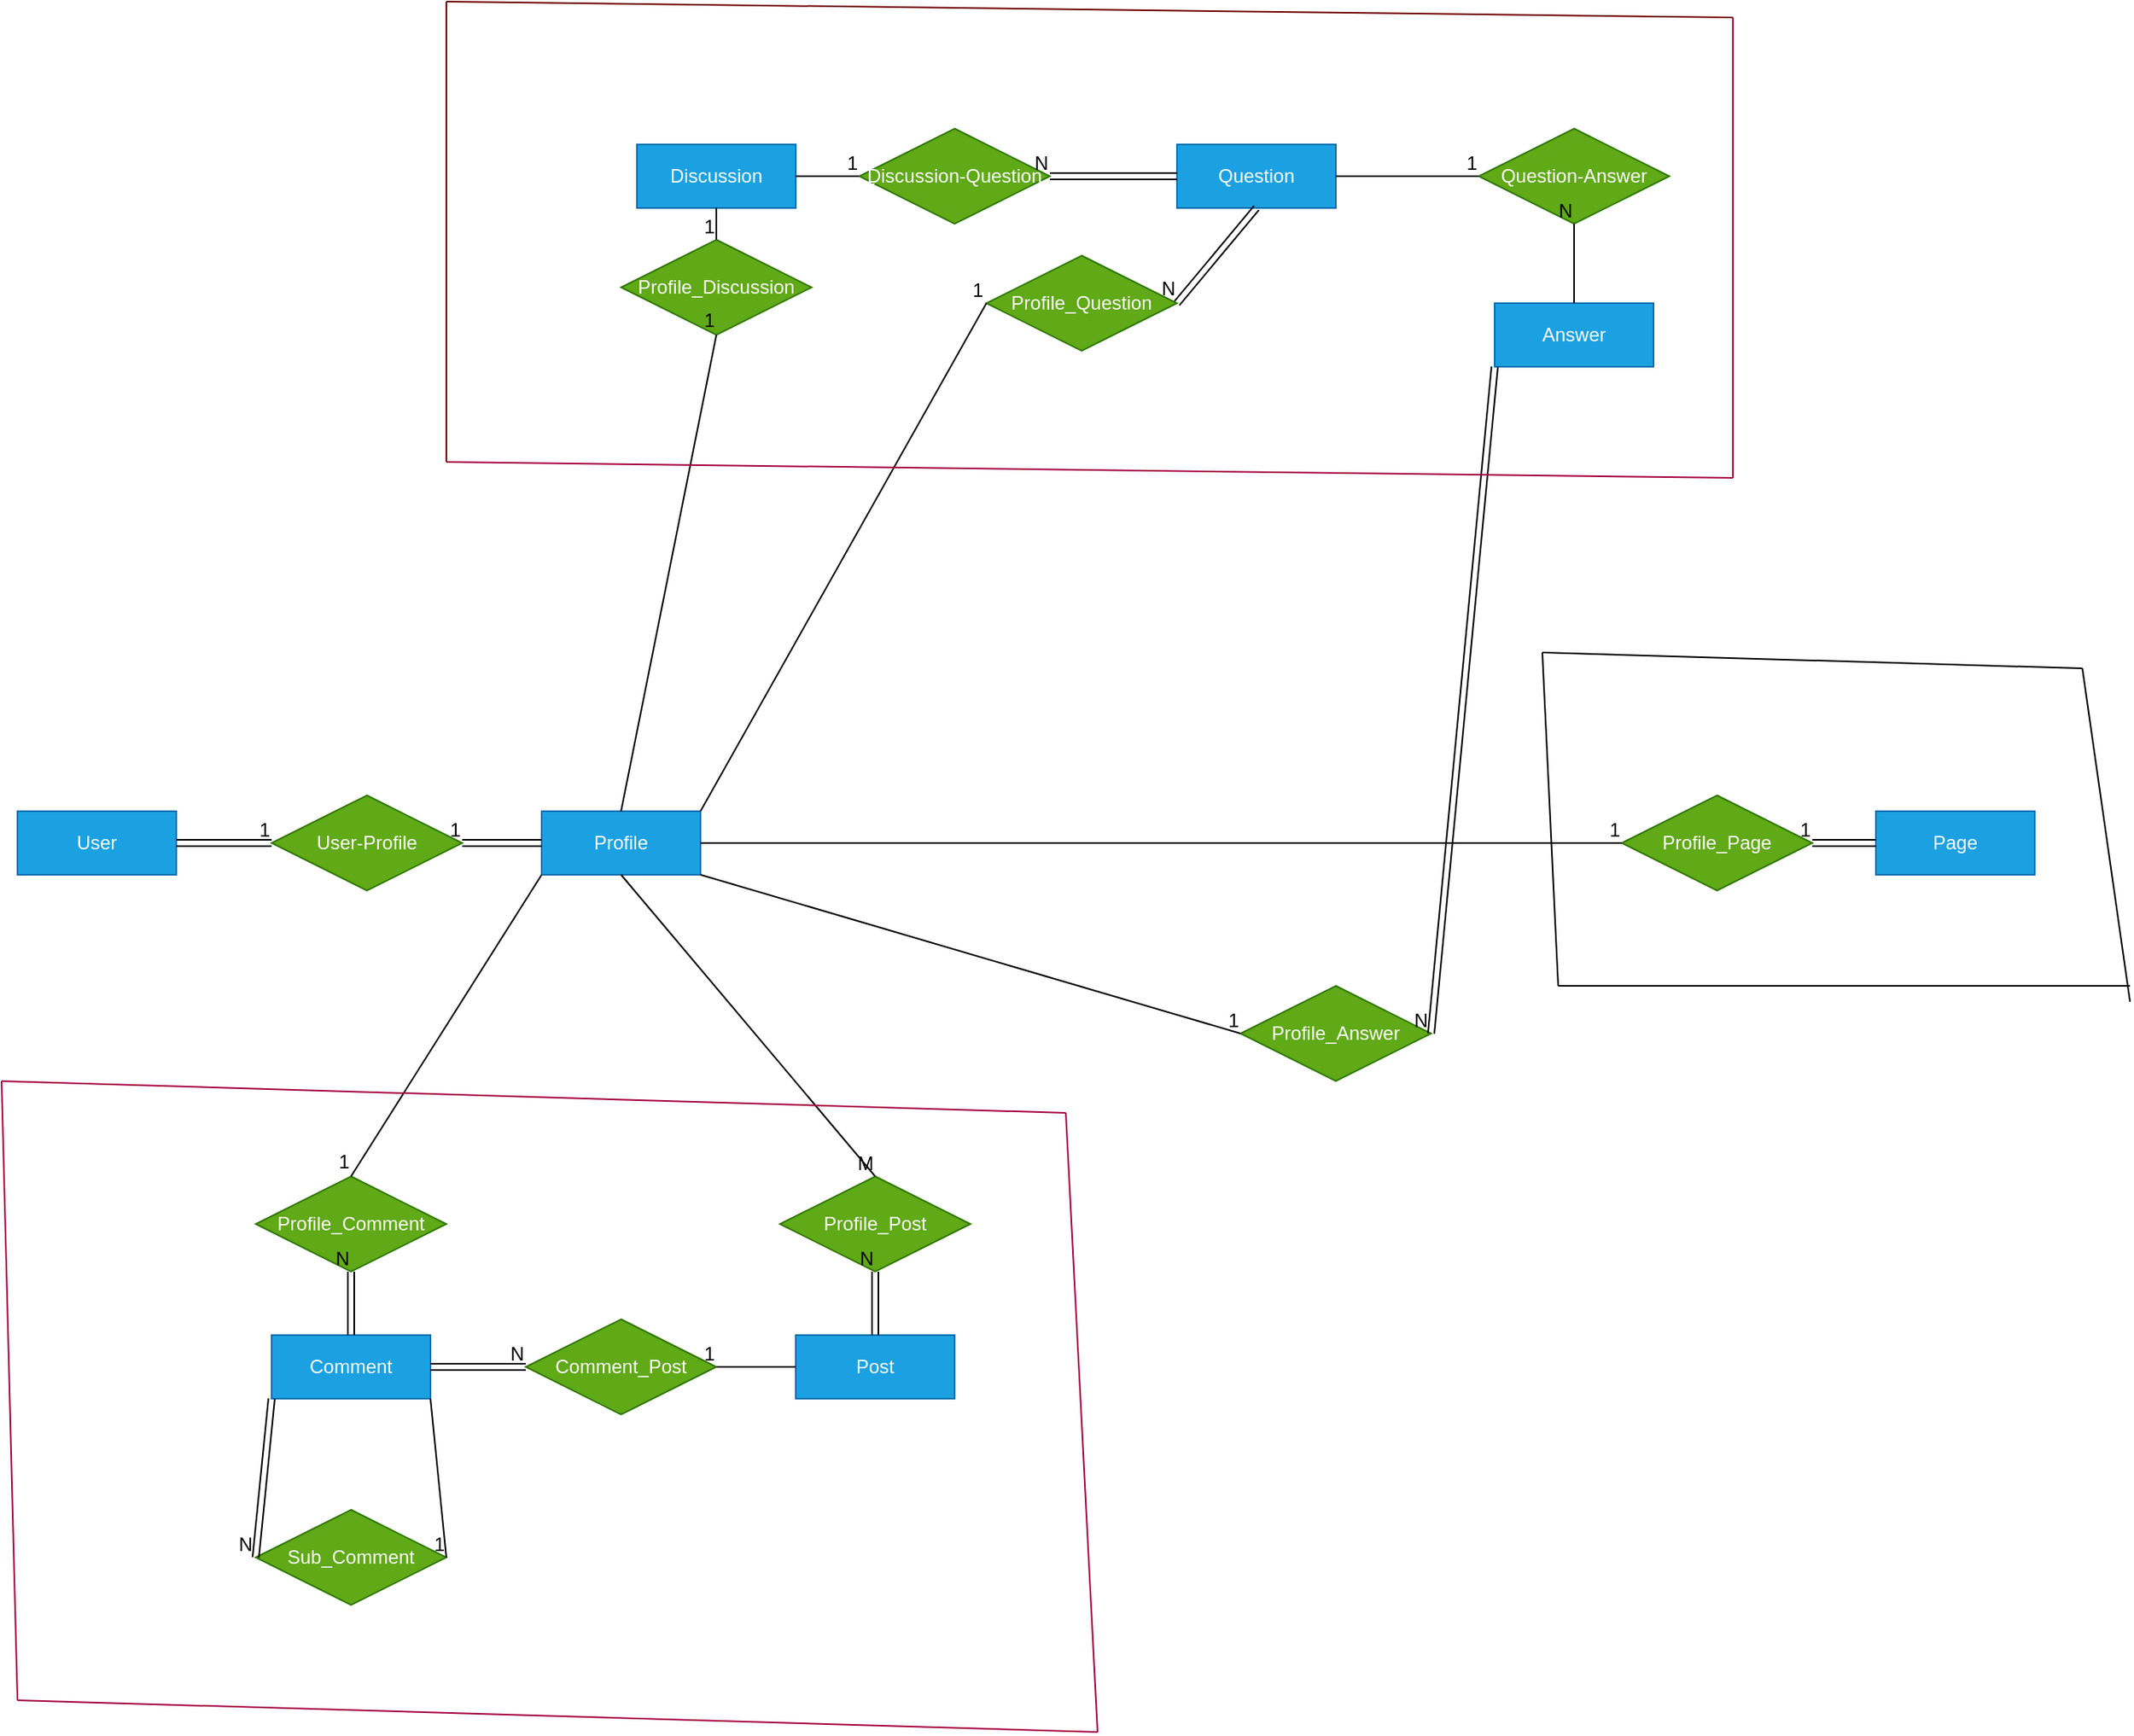 <mxfile version="27.2.0">
  <diagram name="Page-1" id="8t66R9n_PGoeMH0AewRn">
    <mxGraphModel dx="2481" dy="2136" grid="1" gridSize="10" guides="1" tooltips="1" connect="1" arrows="1" fold="1" page="1" pageScale="1" pageWidth="850" pageHeight="1100" math="0" shadow="0">
      <root>
        <mxCell id="0" />
        <mxCell id="1" parent="0" />
        <mxCell id="4IzWLloHtomrwevVD-YD-1" value="&lt;div&gt;User&lt;/div&gt;" style="whiteSpace=wrap;html=1;align=center;fillColor=#1ba1e2;fontColor=#ffffff;strokeColor=#006EAF;" parent="1" vertex="1">
          <mxGeometry x="-120" y="270" width="100" height="40" as="geometry" />
        </mxCell>
        <mxCell id="4IzWLloHtomrwevVD-YD-2" value="&lt;div&gt;Profile&lt;/div&gt;" style="whiteSpace=wrap;html=1;align=center;fillColor=#1ba1e2;fontColor=#ffffff;strokeColor=#006EAF;" parent="1" vertex="1">
          <mxGeometry x="210" y="270" width="100" height="40" as="geometry" />
        </mxCell>
        <mxCell id="4IzWLloHtomrwevVD-YD-3" value="&lt;div&gt;Post&lt;/div&gt;" style="whiteSpace=wrap;html=1;align=center;fillColor=#1ba1e2;fontColor=#ffffff;strokeColor=#006EAF;" parent="1" vertex="1">
          <mxGeometry x="370" y="600" width="100" height="40" as="geometry" />
        </mxCell>
        <mxCell id="4IzWLloHtomrwevVD-YD-4" value="&lt;div&gt;Comment&lt;/div&gt;" style="whiteSpace=wrap;html=1;align=center;fillColor=#1ba1e2;fontColor=#ffffff;strokeColor=#006EAF;" parent="1" vertex="1">
          <mxGeometry x="40" y="600" width="100" height="40" as="geometry" />
        </mxCell>
        <mxCell id="4IzWLloHtomrwevVD-YD-6" value="&lt;div&gt;Page&lt;/div&gt;" style="whiteSpace=wrap;html=1;align=center;fillColor=#1ba1e2;fontColor=#ffffff;strokeColor=#006EAF;" parent="1" vertex="1">
          <mxGeometry x="1050" y="270" width="100" height="40" as="geometry" />
        </mxCell>
        <mxCell id="4IzWLloHtomrwevVD-YD-7" value="Discussion" style="whiteSpace=wrap;html=1;align=center;fillColor=#1ba1e2;fontColor=#ffffff;strokeColor=#006EAF;" parent="1" vertex="1">
          <mxGeometry x="270" y="-150" width="100" height="40" as="geometry" />
        </mxCell>
        <mxCell id="4IzWLloHtomrwevVD-YD-9" value="&lt;div&gt;Question&lt;/div&gt;" style="whiteSpace=wrap;html=1;align=center;fillColor=#1ba1e2;fontColor=#ffffff;strokeColor=#006EAF;" parent="1" vertex="1">
          <mxGeometry x="610" y="-150" width="100" height="40" as="geometry" />
        </mxCell>
        <mxCell id="4IzWLloHtomrwevVD-YD-10" value="&lt;div&gt;Answer&lt;/div&gt;" style="whiteSpace=wrap;html=1;align=center;fillColor=#1ba1e2;fontColor=#ffffff;strokeColor=#006EAF;" parent="1" vertex="1">
          <mxGeometry x="810" y="-50" width="100" height="40" as="geometry" />
        </mxCell>
        <mxCell id="4IzWLloHtomrwevVD-YD-11" value="User-Profile" style="shape=rhombus;perimeter=rhombusPerimeter;whiteSpace=wrap;html=1;align=center;fillColor=#60a917;fontColor=#ffffff;strokeColor=#2D7600;" parent="1" vertex="1">
          <mxGeometry x="40" y="260" width="120" height="60" as="geometry" />
        </mxCell>
        <mxCell id="4IzWLloHtomrwevVD-YD-13" value="" style="shape=link;html=1;rounded=0;exitX=1;exitY=0.5;exitDx=0;exitDy=0;entryX=0;entryY=0.5;entryDx=0;entryDy=0;" parent="1" source="4IzWLloHtomrwevVD-YD-1" target="4IzWLloHtomrwevVD-YD-11" edge="1">
          <mxGeometry relative="1" as="geometry">
            <mxPoint x="350" y="420" as="sourcePoint" />
            <mxPoint x="510" y="420" as="targetPoint" />
          </mxGeometry>
        </mxCell>
        <mxCell id="4IzWLloHtomrwevVD-YD-14" value="1" style="resizable=0;html=1;whiteSpace=wrap;align=right;verticalAlign=bottom;" parent="4IzWLloHtomrwevVD-YD-13" connectable="0" vertex="1">
          <mxGeometry x="1" relative="1" as="geometry" />
        </mxCell>
        <mxCell id="4IzWLloHtomrwevVD-YD-15" value="" style="shape=link;html=1;rounded=0;entryX=1;entryY=0.5;entryDx=0;entryDy=0;exitX=0;exitY=0.5;exitDx=0;exitDy=0;" parent="1" source="4IzWLloHtomrwevVD-YD-2" target="4IzWLloHtomrwevVD-YD-11" edge="1">
          <mxGeometry relative="1" as="geometry">
            <mxPoint x="250" y="220" as="sourcePoint" />
            <mxPoint x="510" y="420" as="targetPoint" />
          </mxGeometry>
        </mxCell>
        <mxCell id="4IzWLloHtomrwevVD-YD-16" value="1" style="resizable=0;html=1;whiteSpace=wrap;align=right;verticalAlign=bottom;" parent="4IzWLloHtomrwevVD-YD-15" connectable="0" vertex="1">
          <mxGeometry x="1" relative="1" as="geometry" />
        </mxCell>
        <mxCell id="4IzWLloHtomrwevVD-YD-17" value="Profile_Post" style="shape=rhombus;perimeter=rhombusPerimeter;whiteSpace=wrap;html=1;align=center;fillColor=#60a917;fontColor=#ffffff;strokeColor=#2D7600;" parent="1" vertex="1">
          <mxGeometry x="360" y="500" width="120" height="60" as="geometry" />
        </mxCell>
        <mxCell id="4IzWLloHtomrwevVD-YD-20" value="" style="shape=link;html=1;rounded=0;entryX=0.5;entryY=1;entryDx=0;entryDy=0;exitX=0.5;exitY=0;exitDx=0;exitDy=0;" parent="1" source="4IzWLloHtomrwevVD-YD-3" target="4IzWLloHtomrwevVD-YD-17" edge="1">
          <mxGeometry relative="1" as="geometry">
            <mxPoint x="350" y="420" as="sourcePoint" />
            <mxPoint x="510" y="420" as="targetPoint" />
          </mxGeometry>
        </mxCell>
        <mxCell id="4IzWLloHtomrwevVD-YD-21" value="N" style="resizable=0;html=1;whiteSpace=wrap;align=right;verticalAlign=bottom;" parent="4IzWLloHtomrwevVD-YD-20" connectable="0" vertex="1">
          <mxGeometry x="1" relative="1" as="geometry" />
        </mxCell>
        <mxCell id="4IzWLloHtomrwevVD-YD-22" value="Comment_Post" style="shape=rhombus;perimeter=rhombusPerimeter;whiteSpace=wrap;html=1;align=center;fillColor=#60a917;fontColor=#ffffff;strokeColor=#2D7600;" parent="1" vertex="1">
          <mxGeometry x="200" y="590" width="120" height="60" as="geometry" />
        </mxCell>
        <mxCell id="4IzWLloHtomrwevVD-YD-23" value="" style="endArrow=none;html=1;rounded=0;exitX=0;exitY=0.5;exitDx=0;exitDy=0;entryX=1;entryY=0.5;entryDx=0;entryDy=0;" parent="1" source="4IzWLloHtomrwevVD-YD-3" target="4IzWLloHtomrwevVD-YD-22" edge="1">
          <mxGeometry relative="1" as="geometry">
            <mxPoint x="350" y="420" as="sourcePoint" />
            <mxPoint x="510" y="420" as="targetPoint" />
          </mxGeometry>
        </mxCell>
        <mxCell id="4IzWLloHtomrwevVD-YD-24" value="1" style="resizable=0;html=1;whiteSpace=wrap;align=right;verticalAlign=bottom;" parent="4IzWLloHtomrwevVD-YD-23" connectable="0" vertex="1">
          <mxGeometry x="1" relative="1" as="geometry" />
        </mxCell>
        <mxCell id="4IzWLloHtomrwevVD-YD-25" value="" style="shape=link;html=1;rounded=0;entryX=0;entryY=0.5;entryDx=0;entryDy=0;exitX=1;exitY=0.5;exitDx=0;exitDy=0;" parent="1" source="4IzWLloHtomrwevVD-YD-4" target="4IzWLloHtomrwevVD-YD-22" edge="1">
          <mxGeometry relative="1" as="geometry">
            <mxPoint x="350" y="420" as="sourcePoint" />
            <mxPoint x="510" y="420" as="targetPoint" />
          </mxGeometry>
        </mxCell>
        <mxCell id="4IzWLloHtomrwevVD-YD-26" value="N" style="resizable=0;html=1;whiteSpace=wrap;align=right;verticalAlign=bottom;" parent="4IzWLloHtomrwevVD-YD-25" connectable="0" vertex="1">
          <mxGeometry x="1" relative="1" as="geometry" />
        </mxCell>
        <mxCell id="4IzWLloHtomrwevVD-YD-30" value="Profile_Page" style="shape=rhombus;perimeter=rhombusPerimeter;whiteSpace=wrap;html=1;align=center;fillColor=#60a917;fontColor=#ffffff;strokeColor=#2D7600;" parent="1" vertex="1">
          <mxGeometry x="890" y="260" width="120" height="60" as="geometry" />
        </mxCell>
        <mxCell id="4IzWLloHtomrwevVD-YD-31" value="" style="endArrow=none;html=1;rounded=0;entryX=0;entryY=0.5;entryDx=0;entryDy=0;exitX=1;exitY=0.5;exitDx=0;exitDy=0;" parent="1" source="4IzWLloHtomrwevVD-YD-2" target="4IzWLloHtomrwevVD-YD-30" edge="1">
          <mxGeometry relative="1" as="geometry">
            <mxPoint x="350" y="420" as="sourcePoint" />
            <mxPoint x="510" y="420" as="targetPoint" />
          </mxGeometry>
        </mxCell>
        <mxCell id="4IzWLloHtomrwevVD-YD-32" value="1" style="resizable=0;html=1;whiteSpace=wrap;align=right;verticalAlign=bottom;" parent="4IzWLloHtomrwevVD-YD-31" connectable="0" vertex="1">
          <mxGeometry x="1" relative="1" as="geometry" />
        </mxCell>
        <mxCell id="4IzWLloHtomrwevVD-YD-35" value="Profile_Discussion" style="shape=rhombus;perimeter=rhombusPerimeter;whiteSpace=wrap;html=1;align=center;fillColor=#60a917;fontColor=#ffffff;strokeColor=#2D7600;" parent="1" vertex="1">
          <mxGeometry x="260" y="-90" width="120" height="60" as="geometry" />
        </mxCell>
        <mxCell id="4IzWLloHtomrwevVD-YD-38" value="" style="endArrow=none;html=1;rounded=0;exitX=0.5;exitY=0;exitDx=0;exitDy=0;entryX=0.5;entryY=1;entryDx=0;entryDy=0;" parent="1" source="4IzWLloHtomrwevVD-YD-2" target="4IzWLloHtomrwevVD-YD-35" edge="1">
          <mxGeometry relative="1" as="geometry">
            <mxPoint x="350" y="330" as="sourcePoint" />
            <mxPoint x="510" y="330" as="targetPoint" />
          </mxGeometry>
        </mxCell>
        <mxCell id="4IzWLloHtomrwevVD-YD-39" value="1" style="resizable=0;html=1;whiteSpace=wrap;align=right;verticalAlign=bottom;" parent="4IzWLloHtomrwevVD-YD-38" connectable="0" vertex="1">
          <mxGeometry x="1" relative="1" as="geometry" />
        </mxCell>
        <mxCell id="4IzWLloHtomrwevVD-YD-40" value="" style="endArrow=none;html=1;rounded=0;exitX=0.5;exitY=1;exitDx=0;exitDy=0;entryX=0.5;entryY=0;entryDx=0;entryDy=0;" parent="1" source="4IzWLloHtomrwevVD-YD-7" target="4IzWLloHtomrwevVD-YD-35" edge="1">
          <mxGeometry relative="1" as="geometry">
            <mxPoint x="350" y="330" as="sourcePoint" />
            <mxPoint x="510" y="330" as="targetPoint" />
          </mxGeometry>
        </mxCell>
        <mxCell id="4IzWLloHtomrwevVD-YD-41" value="1" style="resizable=0;html=1;whiteSpace=wrap;align=right;verticalAlign=bottom;" parent="4IzWLloHtomrwevVD-YD-40" connectable="0" vertex="1">
          <mxGeometry x="1" relative="1" as="geometry" />
        </mxCell>
        <mxCell id="4IzWLloHtomrwevVD-YD-44" value="" style="shape=link;html=1;rounded=0;entryX=1;entryY=0.5;entryDx=0;entryDy=0;exitX=0;exitY=0.5;exitDx=0;exitDy=0;" parent="1" source="4IzWLloHtomrwevVD-YD-6" target="4IzWLloHtomrwevVD-YD-30" edge="1">
          <mxGeometry relative="1" as="geometry">
            <mxPoint x="350" y="330" as="sourcePoint" />
            <mxPoint x="510" y="330" as="targetPoint" />
          </mxGeometry>
        </mxCell>
        <mxCell id="4IzWLloHtomrwevVD-YD-45" value="1" style="resizable=0;html=1;whiteSpace=wrap;align=right;verticalAlign=bottom;" parent="4IzWLloHtomrwevVD-YD-44" connectable="0" vertex="1">
          <mxGeometry x="1" relative="1" as="geometry" />
        </mxCell>
        <mxCell id="4IzWLloHtomrwevVD-YD-46" value="ِDiscussion-Question" style="shape=rhombus;perimeter=rhombusPerimeter;whiteSpace=wrap;html=1;align=center;fillColor=#60a917;fontColor=#ffffff;strokeColor=#2D7600;" parent="1" vertex="1">
          <mxGeometry x="410" y="-160" width="120" height="60" as="geometry" />
        </mxCell>
        <mxCell id="4IzWLloHtomrwevVD-YD-47" value="" style="endArrow=none;html=1;rounded=0;entryX=0;entryY=0.5;entryDx=0;entryDy=0;exitX=1;exitY=0.5;exitDx=0;exitDy=0;" parent="1" source="4IzWLloHtomrwevVD-YD-7" target="4IzWLloHtomrwevVD-YD-46" edge="1">
          <mxGeometry relative="1" as="geometry">
            <mxPoint x="350" y="270" as="sourcePoint" />
            <mxPoint x="510" y="270" as="targetPoint" />
          </mxGeometry>
        </mxCell>
        <mxCell id="4IzWLloHtomrwevVD-YD-48" value="1" style="resizable=0;html=1;whiteSpace=wrap;align=right;verticalAlign=bottom;" parent="4IzWLloHtomrwevVD-YD-47" connectable="0" vertex="1">
          <mxGeometry x="1" relative="1" as="geometry" />
        </mxCell>
        <mxCell id="4IzWLloHtomrwevVD-YD-49" value="" style="shape=link;html=1;rounded=0;entryX=1;entryY=0.5;entryDx=0;entryDy=0;exitX=0;exitY=0.5;exitDx=0;exitDy=0;" parent="1" source="4IzWLloHtomrwevVD-YD-9" target="4IzWLloHtomrwevVD-YD-46" edge="1">
          <mxGeometry relative="1" as="geometry">
            <mxPoint x="350" y="270" as="sourcePoint" />
            <mxPoint x="510" y="270" as="targetPoint" />
          </mxGeometry>
        </mxCell>
        <mxCell id="4IzWLloHtomrwevVD-YD-50" value="N" style="resizable=0;html=1;whiteSpace=wrap;align=right;verticalAlign=bottom;" parent="4IzWLloHtomrwevVD-YD-49" connectable="0" vertex="1">
          <mxGeometry x="1" relative="1" as="geometry" />
        </mxCell>
        <mxCell id="4IzWLloHtomrwevVD-YD-52" value="Question-Answer" style="shape=rhombus;perimeter=rhombusPerimeter;whiteSpace=wrap;html=1;align=center;fillColor=#60a917;fontColor=#ffffff;strokeColor=#2D7600;" parent="1" vertex="1">
          <mxGeometry x="800" y="-160" width="120" height="60" as="geometry" />
        </mxCell>
        <mxCell id="4IzWLloHtomrwevVD-YD-53" value="" style="endArrow=none;html=1;rounded=0;exitX=1;exitY=0.5;exitDx=0;exitDy=0;entryX=0;entryY=0.5;entryDx=0;entryDy=0;" parent="1" source="4IzWLloHtomrwevVD-YD-9" target="4IzWLloHtomrwevVD-YD-52" edge="1">
          <mxGeometry relative="1" as="geometry">
            <mxPoint x="360" y="280" as="sourcePoint" />
            <mxPoint x="520" y="280" as="targetPoint" />
          </mxGeometry>
        </mxCell>
        <mxCell id="4IzWLloHtomrwevVD-YD-54" value="1" style="resizable=0;html=1;whiteSpace=wrap;align=right;verticalAlign=bottom;" parent="4IzWLloHtomrwevVD-YD-53" connectable="0" vertex="1">
          <mxGeometry x="1" relative="1" as="geometry" />
        </mxCell>
        <mxCell id="4IzWLloHtomrwevVD-YD-57" value="" style="endArrow=none;html=1;rounded=0;entryX=0.5;entryY=1;entryDx=0;entryDy=0;" parent="1" source="4IzWLloHtomrwevVD-YD-10" target="4IzWLloHtomrwevVD-YD-52" edge="1">
          <mxGeometry relative="1" as="geometry">
            <mxPoint x="360" y="280" as="sourcePoint" />
            <mxPoint x="520" y="280" as="targetPoint" />
          </mxGeometry>
        </mxCell>
        <mxCell id="4IzWLloHtomrwevVD-YD-58" value="N" style="resizable=0;html=1;whiteSpace=wrap;align=right;verticalAlign=bottom;" parent="4IzWLloHtomrwevVD-YD-57" connectable="0" vertex="1">
          <mxGeometry x="1" relative="1" as="geometry" />
        </mxCell>
        <mxCell id="4IzWLloHtomrwevVD-YD-60" style="edgeStyle=orthogonalEdgeStyle;rounded=0;orthogonalLoop=1;jettySize=auto;html=1;exitX=0.5;exitY=1;exitDx=0;exitDy=0;" parent="1" edge="1">
          <mxGeometry relative="1" as="geometry">
            <mxPoint x="230" y="190" as="sourcePoint" />
            <mxPoint x="230" y="190" as="targetPoint" />
          </mxGeometry>
        </mxCell>
        <mxCell id="4IzWLloHtomrwevVD-YD-65" value="&lt;div&gt;Profile_Question&lt;/div&gt;" style="shape=rhombus;perimeter=rhombusPerimeter;whiteSpace=wrap;html=1;align=center;fillColor=#60a917;fontColor=#ffffff;strokeColor=#2D7600;" parent="1" vertex="1">
          <mxGeometry x="490" y="-80" width="120" height="60" as="geometry" />
        </mxCell>
        <mxCell id="4IzWLloHtomrwevVD-YD-66" value="" style="endArrow=none;html=1;rounded=0;exitX=1;exitY=0;exitDx=0;exitDy=0;entryX=0;entryY=0.5;entryDx=0;entryDy=0;" parent="1" source="4IzWLloHtomrwevVD-YD-2" target="4IzWLloHtomrwevVD-YD-65" edge="1">
          <mxGeometry relative="1" as="geometry">
            <mxPoint x="360" y="280" as="sourcePoint" />
            <mxPoint x="520" y="280" as="targetPoint" />
          </mxGeometry>
        </mxCell>
        <mxCell id="4IzWLloHtomrwevVD-YD-67" value="1" style="resizable=0;html=1;whiteSpace=wrap;align=right;verticalAlign=bottom;" parent="4IzWLloHtomrwevVD-YD-66" connectable="0" vertex="1">
          <mxGeometry x="1" relative="1" as="geometry" />
        </mxCell>
        <mxCell id="4IzWLloHtomrwevVD-YD-68" value="" style="shape=link;html=1;rounded=0;exitX=0.5;exitY=1;exitDx=0;exitDy=0;entryX=1;entryY=0.5;entryDx=0;entryDy=0;" parent="1" source="4IzWLloHtomrwevVD-YD-9" target="4IzWLloHtomrwevVD-YD-65" edge="1">
          <mxGeometry relative="1" as="geometry">
            <mxPoint x="360" y="280" as="sourcePoint" />
            <mxPoint x="520" y="280" as="targetPoint" />
          </mxGeometry>
        </mxCell>
        <mxCell id="4IzWLloHtomrwevVD-YD-69" value="N" style="resizable=0;html=1;whiteSpace=wrap;align=right;verticalAlign=bottom;" parent="4IzWLloHtomrwevVD-YD-68" connectable="0" vertex="1">
          <mxGeometry x="1" relative="1" as="geometry" />
        </mxCell>
        <mxCell id="4IzWLloHtomrwevVD-YD-70" value="&lt;div&gt;Profile_Answer&lt;/div&gt;" style="shape=rhombus;perimeter=rhombusPerimeter;whiteSpace=wrap;html=1;align=center;fillColor=#60a917;fontColor=#ffffff;strokeColor=#2D7600;" parent="1" vertex="1">
          <mxGeometry x="650" y="380" width="120" height="60" as="geometry" />
        </mxCell>
        <mxCell id="4IzWLloHtomrwevVD-YD-71" value="" style="endArrow=none;html=1;rounded=0;exitX=1;exitY=1;exitDx=0;exitDy=0;entryX=0;entryY=0.5;entryDx=0;entryDy=0;" parent="1" source="4IzWLloHtomrwevVD-YD-2" target="4IzWLloHtomrwevVD-YD-70" edge="1">
          <mxGeometry relative="1" as="geometry">
            <mxPoint x="410" y="350" as="sourcePoint" />
            <mxPoint x="480" y="480" as="targetPoint" />
          </mxGeometry>
        </mxCell>
        <mxCell id="4IzWLloHtomrwevVD-YD-72" value="1" style="resizable=0;html=1;whiteSpace=wrap;align=right;verticalAlign=bottom;" parent="4IzWLloHtomrwevVD-YD-71" connectable="0" vertex="1">
          <mxGeometry x="1" relative="1" as="geometry" />
        </mxCell>
        <mxCell id="4IzWLloHtomrwevVD-YD-73" value="" style="shape=link;html=1;rounded=0;entryX=1;entryY=0.5;entryDx=0;entryDy=0;exitX=0;exitY=1;exitDx=0;exitDy=0;" parent="1" source="4IzWLloHtomrwevVD-YD-10" target="4IzWLloHtomrwevVD-YD-70" edge="1">
          <mxGeometry relative="1" as="geometry">
            <mxPoint x="360" y="280" as="sourcePoint" />
            <mxPoint x="520" y="280" as="targetPoint" />
          </mxGeometry>
        </mxCell>
        <mxCell id="4IzWLloHtomrwevVD-YD-74" value="N" style="resizable=0;html=1;whiteSpace=wrap;align=right;verticalAlign=bottom;" parent="4IzWLloHtomrwevVD-YD-73" connectable="0" vertex="1">
          <mxGeometry x="1" relative="1" as="geometry" />
        </mxCell>
        <mxCell id="4IzWLloHtomrwevVD-YD-75" value="&lt;div&gt;Sub_Comment&lt;/div&gt;" style="shape=rhombus;perimeter=rhombusPerimeter;whiteSpace=wrap;html=1;align=center;fillColor=#60a917;fontColor=#ffffff;strokeColor=#2D7600;" parent="1" vertex="1">
          <mxGeometry x="30" y="710" width="120" height="60" as="geometry" />
        </mxCell>
        <mxCell id="4IzWLloHtomrwevVD-YD-76" value="" style="endArrow=none;html=1;rounded=0;exitX=1;exitY=1;exitDx=0;exitDy=0;entryX=1;entryY=0.5;entryDx=0;entryDy=0;" parent="1" source="4IzWLloHtomrwevVD-YD-4" target="4IzWLloHtomrwevVD-YD-75" edge="1">
          <mxGeometry relative="1" as="geometry">
            <mxPoint x="360" y="610" as="sourcePoint" />
            <mxPoint x="520" y="610" as="targetPoint" />
          </mxGeometry>
        </mxCell>
        <mxCell id="4IzWLloHtomrwevVD-YD-77" value="1" style="resizable=0;html=1;whiteSpace=wrap;align=right;verticalAlign=bottom;" parent="4IzWLloHtomrwevVD-YD-76" connectable="0" vertex="1">
          <mxGeometry x="1" relative="1" as="geometry" />
        </mxCell>
        <mxCell id="4IzWLloHtomrwevVD-YD-78" value="" style="shape=link;html=1;rounded=0;exitX=0;exitY=1;exitDx=0;exitDy=0;entryX=0;entryY=0.5;entryDx=0;entryDy=0;" parent="1" source="4IzWLloHtomrwevVD-YD-4" target="4IzWLloHtomrwevVD-YD-75" edge="1">
          <mxGeometry relative="1" as="geometry">
            <mxPoint x="360" y="610" as="sourcePoint" />
            <mxPoint x="520" y="610" as="targetPoint" />
          </mxGeometry>
        </mxCell>
        <mxCell id="4IzWLloHtomrwevVD-YD-79" value="N" style="resizable=0;html=1;whiteSpace=wrap;align=right;verticalAlign=bottom;" parent="4IzWLloHtomrwevVD-YD-78" connectable="0" vertex="1">
          <mxGeometry x="1" relative="1" as="geometry" />
        </mxCell>
        <mxCell id="x9-qvbxCIrxGq_WWCasO-1" value="&lt;div&gt;Profile_Comment&lt;/div&gt;" style="shape=rhombus;perimeter=rhombusPerimeter;whiteSpace=wrap;html=1;align=center;fillColor=#60a917;fontColor=#ffffff;strokeColor=#2D7600;" vertex="1" parent="1">
          <mxGeometry x="30" y="500" width="120" height="60" as="geometry" />
        </mxCell>
        <mxCell id="x9-qvbxCIrxGq_WWCasO-2" value="" style="endArrow=none;html=1;rounded=0;exitX=0;exitY=1;exitDx=0;exitDy=0;entryX=0.5;entryY=0;entryDx=0;entryDy=0;" edge="1" parent="1" source="4IzWLloHtomrwevVD-YD-2" target="x9-qvbxCIrxGq_WWCasO-1">
          <mxGeometry relative="1" as="geometry">
            <mxPoint x="390" y="360" as="sourcePoint" />
            <mxPoint x="190" y="420" as="targetPoint" />
          </mxGeometry>
        </mxCell>
        <mxCell id="x9-qvbxCIrxGq_WWCasO-3" value="1" style="resizable=0;html=1;whiteSpace=wrap;align=right;verticalAlign=bottom;" connectable="0" vertex="1" parent="x9-qvbxCIrxGq_WWCasO-2">
          <mxGeometry x="1" relative="1" as="geometry" />
        </mxCell>
        <mxCell id="x9-qvbxCIrxGq_WWCasO-4" value="" style="endArrow=none;html=1;rounded=0;exitX=0.5;exitY=1;exitDx=0;exitDy=0;entryX=0.5;entryY=0;entryDx=0;entryDy=0;" edge="1" parent="1" source="4IzWLloHtomrwevVD-YD-2" target="4IzWLloHtomrwevVD-YD-17">
          <mxGeometry relative="1" as="geometry">
            <mxPoint x="390" y="360" as="sourcePoint" />
            <mxPoint x="320" y="380" as="targetPoint" />
          </mxGeometry>
        </mxCell>
        <mxCell id="x9-qvbxCIrxGq_WWCasO-5" value="M" style="resizable=0;html=1;whiteSpace=wrap;align=right;verticalAlign=bottom;" connectable="0" vertex="1" parent="x9-qvbxCIrxGq_WWCasO-4">
          <mxGeometry x="1" relative="1" as="geometry" />
        </mxCell>
        <mxCell id="x9-qvbxCIrxGq_WWCasO-8" value="" style="shape=link;html=1;rounded=0;exitX=0.5;exitY=0;exitDx=0;exitDy=0;entryX=0.5;entryY=1;entryDx=0;entryDy=0;" edge="1" parent="1" source="4IzWLloHtomrwevVD-YD-4" target="x9-qvbxCIrxGq_WWCasO-1">
          <mxGeometry relative="1" as="geometry">
            <mxPoint x="390" y="360" as="sourcePoint" />
            <mxPoint x="550" y="360" as="targetPoint" />
          </mxGeometry>
        </mxCell>
        <mxCell id="x9-qvbxCIrxGq_WWCasO-9" value="N" style="resizable=0;html=1;whiteSpace=wrap;align=right;verticalAlign=bottom;" connectable="0" vertex="1" parent="x9-qvbxCIrxGq_WWCasO-8">
          <mxGeometry x="1" relative="1" as="geometry" />
        </mxCell>
        <mxCell id="x9-qvbxCIrxGq_WWCasO-11" value="" style="endArrow=none;html=1;rounded=0;fillColor=#d80073;strokeColor=#A50040;" edge="1" parent="1">
          <mxGeometry relative="1" as="geometry">
            <mxPoint x="150" y="50" as="sourcePoint" />
            <mxPoint x="960" y="60" as="targetPoint" />
          </mxGeometry>
        </mxCell>
        <mxCell id="x9-qvbxCIrxGq_WWCasO-12" value="" style="endArrow=none;html=1;rounded=0;fillColor=#a20025;strokeColor=#6F0000;" edge="1" parent="1">
          <mxGeometry relative="1" as="geometry">
            <mxPoint x="150" y="50" as="sourcePoint" />
            <mxPoint x="150" y="-240" as="targetPoint" />
          </mxGeometry>
        </mxCell>
        <mxCell id="x9-qvbxCIrxGq_WWCasO-13" value="" style="endArrow=none;html=1;rounded=0;fillColor=#a20025;strokeColor=#6F0000;" edge="1" parent="1">
          <mxGeometry relative="1" as="geometry">
            <mxPoint x="150" y="-240" as="sourcePoint" />
            <mxPoint x="960" y="-230" as="targetPoint" />
          </mxGeometry>
        </mxCell>
        <mxCell id="x9-qvbxCIrxGq_WWCasO-14" value="" style="endArrow=none;html=1;rounded=0;fillColor=#d80073;strokeColor=#A50040;" edge="1" parent="1">
          <mxGeometry relative="1" as="geometry">
            <mxPoint x="960" y="60" as="sourcePoint" />
            <mxPoint x="960" y="-230" as="targetPoint" />
          </mxGeometry>
        </mxCell>
        <mxCell id="x9-qvbxCIrxGq_WWCasO-15" value="" style="endArrow=none;html=1;rounded=0;fillColor=#d80073;strokeColor=#A50040;" edge="1" parent="1">
          <mxGeometry relative="1" as="geometry">
            <mxPoint x="-130" y="440" as="sourcePoint" />
            <mxPoint x="-120" y="830" as="targetPoint" />
          </mxGeometry>
        </mxCell>
        <mxCell id="x9-qvbxCIrxGq_WWCasO-16" value="" style="endArrow=none;html=1;rounded=0;fillColor=#d80073;strokeColor=#A50040;" edge="1" parent="1">
          <mxGeometry relative="1" as="geometry">
            <mxPoint x="-120" y="830" as="sourcePoint" />
            <mxPoint x="560" y="850" as="targetPoint" />
          </mxGeometry>
        </mxCell>
        <mxCell id="x9-qvbxCIrxGq_WWCasO-17" value="" style="endArrow=none;html=1;rounded=0;fillColor=#d80073;strokeColor=#A50040;" edge="1" parent="1">
          <mxGeometry relative="1" as="geometry">
            <mxPoint x="560" y="850" as="sourcePoint" />
            <mxPoint x="540" y="460" as="targetPoint" />
          </mxGeometry>
        </mxCell>
        <mxCell id="x9-qvbxCIrxGq_WWCasO-18" value="" style="endArrow=none;html=1;rounded=0;fillColor=#d80073;strokeColor=#A50040;" edge="1" parent="1">
          <mxGeometry relative="1" as="geometry">
            <mxPoint x="-130" y="440" as="sourcePoint" />
            <mxPoint x="540" y="460" as="targetPoint" />
          </mxGeometry>
        </mxCell>
        <mxCell id="x9-qvbxCIrxGq_WWCasO-19" value="" style="endArrow=none;html=1;rounded=0;" edge="1" parent="1">
          <mxGeometry relative="1" as="geometry">
            <mxPoint x="850" y="380" as="sourcePoint" />
            <mxPoint x="1210" y="380" as="targetPoint" />
          </mxGeometry>
        </mxCell>
        <mxCell id="x9-qvbxCIrxGq_WWCasO-20" value="" style="endArrow=none;html=1;rounded=0;" edge="1" parent="1">
          <mxGeometry relative="1" as="geometry">
            <mxPoint x="1210" y="390" as="sourcePoint" />
            <mxPoint x="1180" y="180" as="targetPoint" />
          </mxGeometry>
        </mxCell>
        <mxCell id="x9-qvbxCIrxGq_WWCasO-21" value="" style="endArrow=none;html=1;rounded=0;" edge="1" parent="1">
          <mxGeometry relative="1" as="geometry">
            <mxPoint x="850" y="380" as="sourcePoint" />
            <mxPoint x="840" y="170" as="targetPoint" />
          </mxGeometry>
        </mxCell>
        <mxCell id="x9-qvbxCIrxGq_WWCasO-22" value="" style="endArrow=none;html=1;rounded=0;" edge="1" parent="1">
          <mxGeometry relative="1" as="geometry">
            <mxPoint x="840" y="170" as="sourcePoint" />
            <mxPoint x="1180" y="180" as="targetPoint" />
          </mxGeometry>
        </mxCell>
      </root>
    </mxGraphModel>
  </diagram>
</mxfile>
